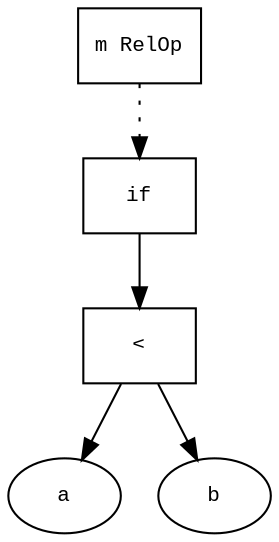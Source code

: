 digraph AST {
  graph [fontname="Times New Roman",fontsize=10];
  node  [fontname="Courier New",fontsize=10];
  edge  [fontname="Times New Roman",fontsize=10];

  node0 [label="m RelOp",shape=box];
  node4 [label="if",shape=box];
  node3 [label="<",shape=box];
  node1 [label="a",shape=ellipse];
  node3->node1;
  node2 [label="b",shape=ellipse];
  node3->node2;
  node4->node3;
  node0 -> node4 [style=dotted];
}
